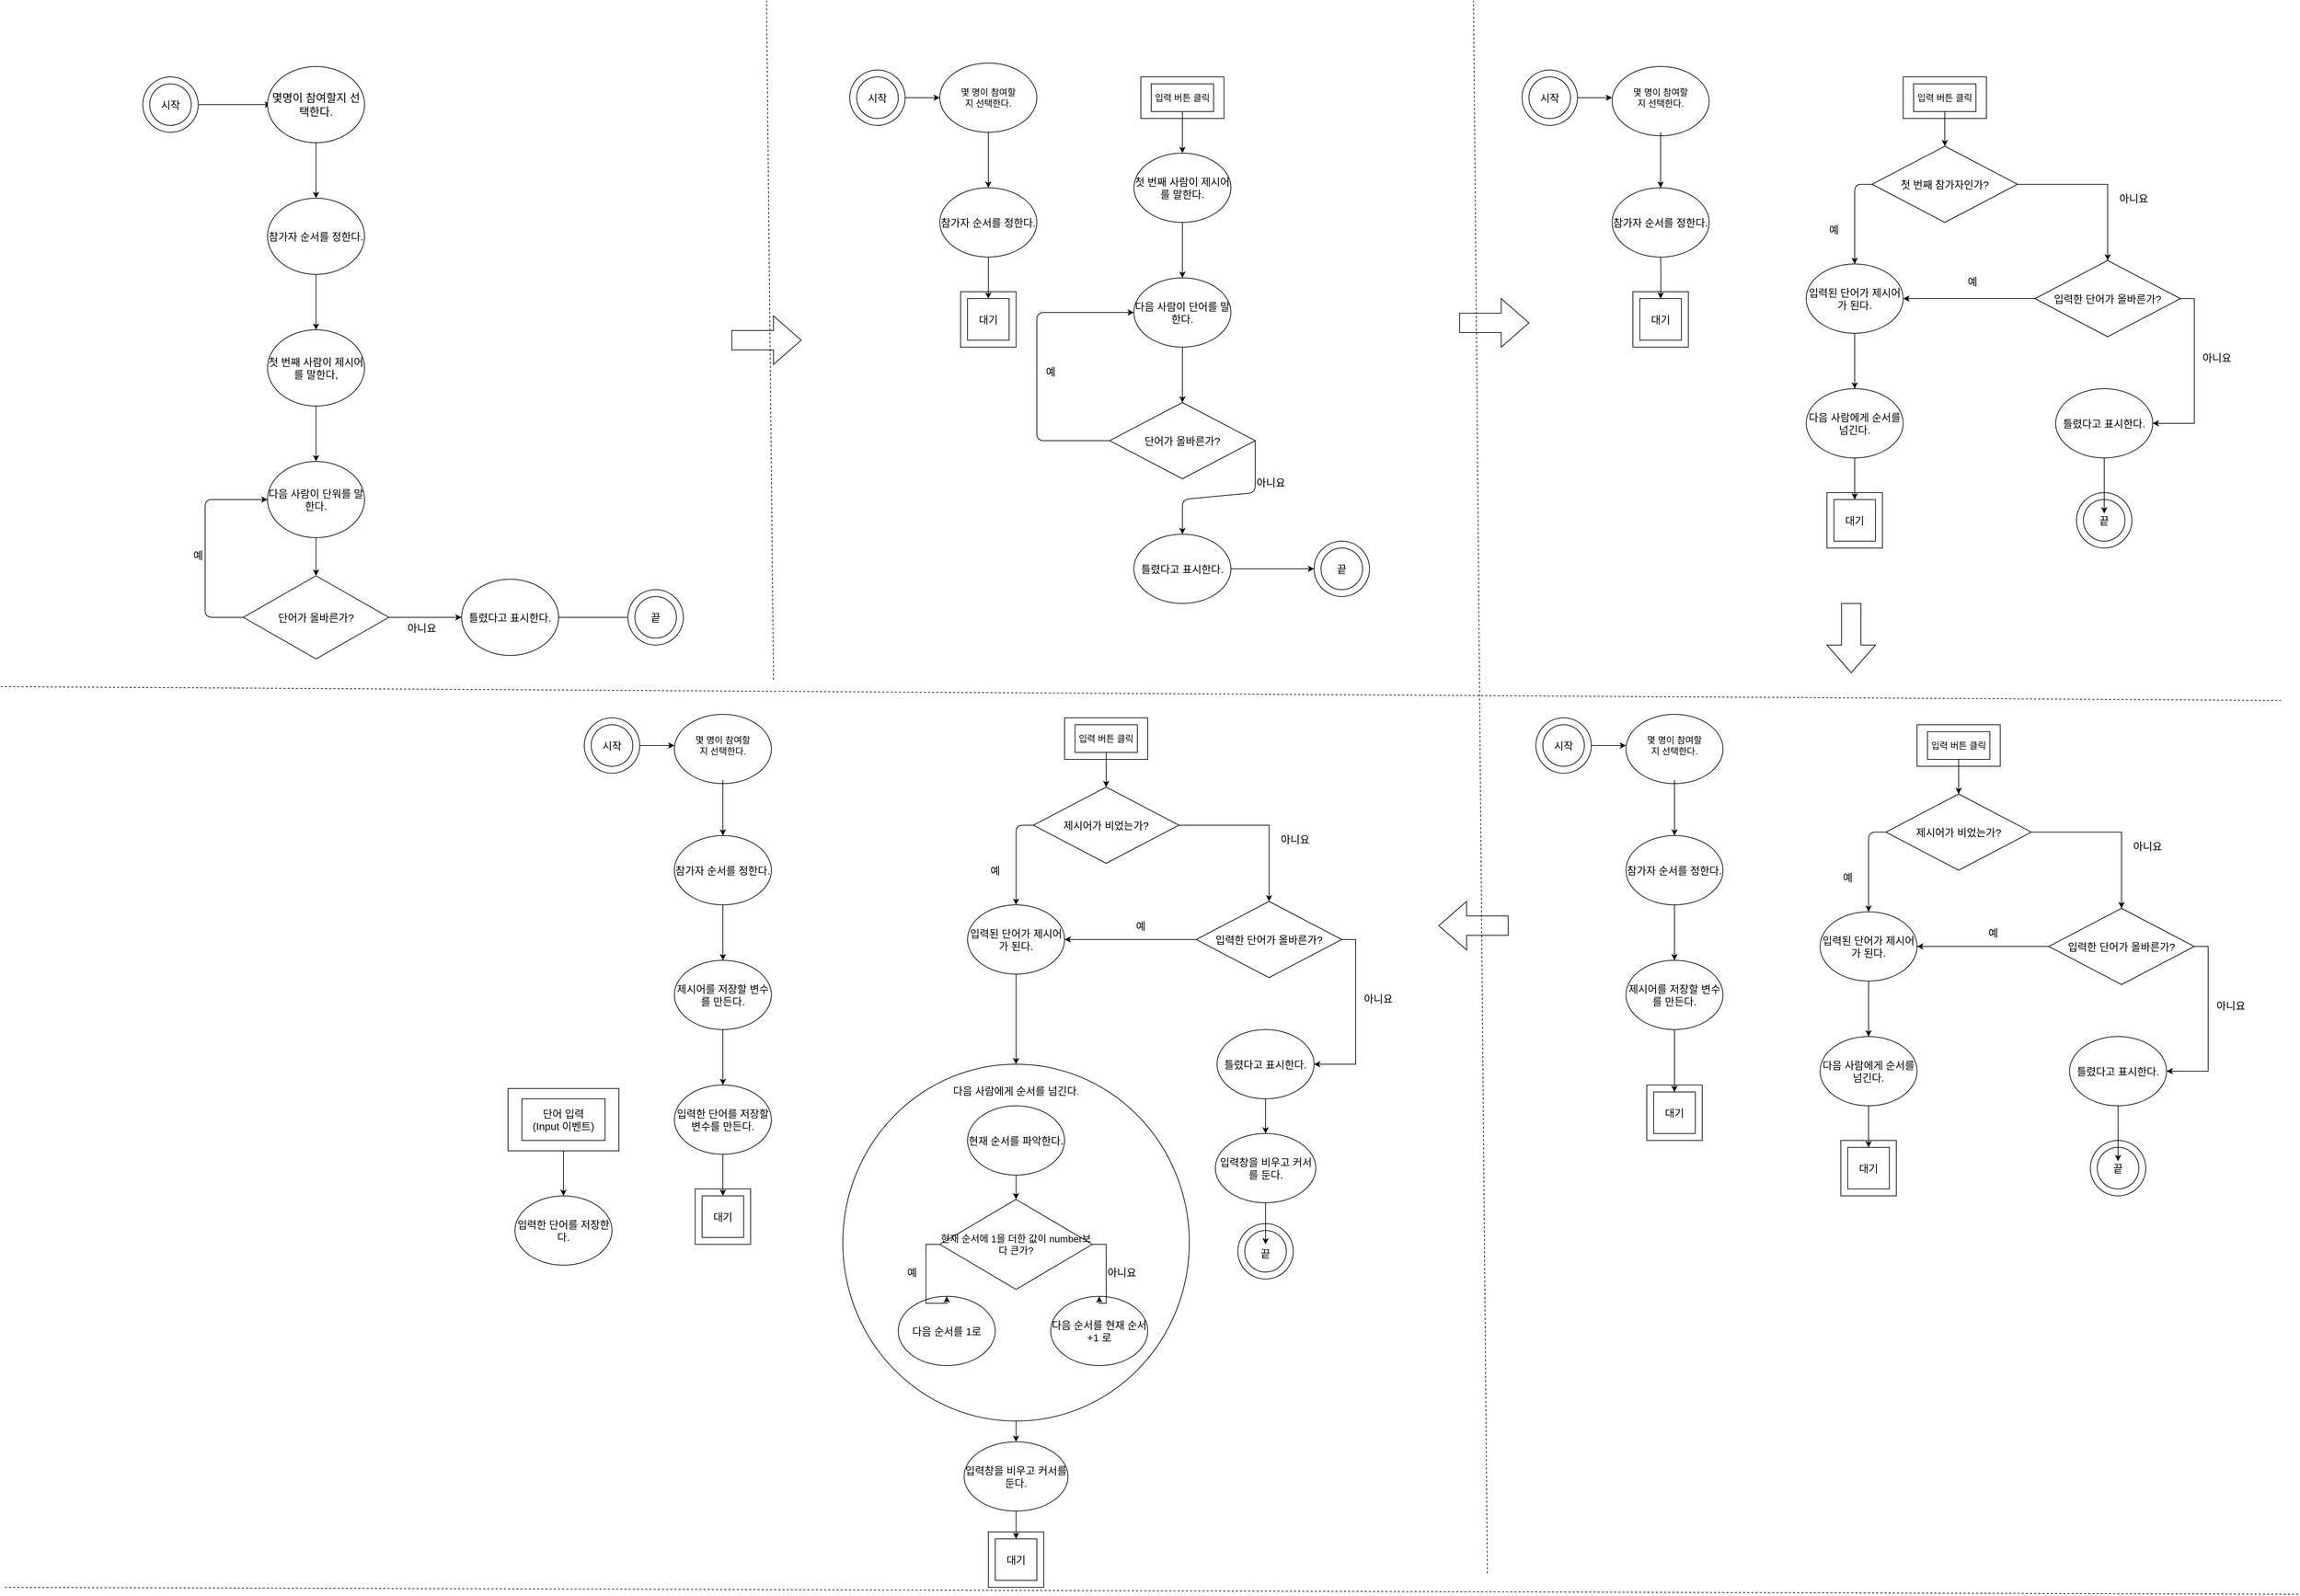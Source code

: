 <mxfile version="14.9.1" type="google"><diagram id="7XEL2wjOHc49yha6jXWB" name="Page-1"><mxGraphModel dx="5331" dy="1134" grid="1" gridSize="10" guides="1" tooltips="1" connect="1" arrows="1" fold="1" page="1" pageScale="1" pageWidth="3300" pageHeight="4681" math="0" shadow="0"><root><mxCell id="0"/><mxCell id="1" parent="0"/><mxCell id="1sD-TwXRfKcnOQK-Qg-A-6" value="" style="edgeStyle=orthogonalEdgeStyle;rounded=0;orthogonalLoop=1;jettySize=auto;html=1;" parent="1" source="1sD-TwXRfKcnOQK-Qg-A-1" target="1sD-TwXRfKcnOQK-Qg-A-5" edge="1"><mxGeometry relative="1" as="geometry"/></mxCell><mxCell id="1sD-TwXRfKcnOQK-Qg-A-1" value="" style="ellipse;whiteSpace=wrap;html=1;aspect=fixed;" parent="1" vertex="1"><mxGeometry x="200" y="110" width="80" height="80" as="geometry"/></mxCell><mxCell id="1sD-TwXRfKcnOQK-Qg-A-2" value="" style="ellipse;whiteSpace=wrap;html=1;aspect=fixed;" parent="1" vertex="1"><mxGeometry x="210" y="120" width="60" height="60" as="geometry"/></mxCell><mxCell id="1sD-TwXRfKcnOQK-Qg-A-3" value="&lt;font style=&quot;font-size: 15px&quot;&gt;시작&lt;/font&gt;" style="text;html=1;strokeColor=none;fillColor=none;align=center;verticalAlign=middle;whiteSpace=wrap;rounded=0;" parent="1" vertex="1"><mxGeometry x="220" y="140" width="40" height="20" as="geometry"/></mxCell><mxCell id="1sD-TwXRfKcnOQK-Qg-A-8" value="" style="edgeStyle=orthogonalEdgeStyle;rounded=0;orthogonalLoop=1;jettySize=auto;html=1;" parent="1" source="1sD-TwXRfKcnOQK-Qg-A-4" target="1sD-TwXRfKcnOQK-Qg-A-7" edge="1"><mxGeometry relative="1" as="geometry"/></mxCell><mxCell id="1sD-TwXRfKcnOQK-Qg-A-4" value="" style="ellipse;whiteSpace=wrap;html=1;" parent="1" vertex="1"><mxGeometry x="380" y="95" width="140" height="110" as="geometry"/></mxCell><mxCell id="1sD-TwXRfKcnOQK-Qg-A-5" value="&lt;font style=&quot;font-size: 16px&quot;&gt;몇명이 참여할지 선택한다.&lt;/font&gt;" style="text;html=1;strokeColor=none;fillColor=none;align=center;verticalAlign=middle;whiteSpace=wrap;rounded=0;" parent="1" vertex="1"><mxGeometry x="385" y="110" width="130" height="80" as="geometry"/></mxCell><mxCell id="1sD-TwXRfKcnOQK-Qg-A-10" value="" style="edgeStyle=orthogonalEdgeStyle;rounded=0;orthogonalLoop=1;jettySize=auto;html=1;" parent="1" source="1sD-TwXRfKcnOQK-Qg-A-7" target="1sD-TwXRfKcnOQK-Qg-A-9" edge="1"><mxGeometry relative="1" as="geometry"/></mxCell><mxCell id="1sD-TwXRfKcnOQK-Qg-A-7" value="&lt;font style=&quot;font-size: 15px&quot;&gt;참가자 순서를 정한다.&lt;/font&gt;" style="ellipse;whiteSpace=wrap;html=1;" parent="1" vertex="1"><mxGeometry x="380" y="285" width="140" height="110" as="geometry"/></mxCell><mxCell id="1sD-TwXRfKcnOQK-Qg-A-12" value="" style="edgeStyle=orthogonalEdgeStyle;rounded=0;orthogonalLoop=1;jettySize=auto;html=1;" parent="1" source="1sD-TwXRfKcnOQK-Qg-A-9" target="1sD-TwXRfKcnOQK-Qg-A-11" edge="1"><mxGeometry relative="1" as="geometry"/></mxCell><mxCell id="1sD-TwXRfKcnOQK-Qg-A-9" value="&lt;font style=&quot;font-size: 15px&quot;&gt;첫 번째 사람이 제시어를 말한다,&lt;/font&gt;" style="ellipse;whiteSpace=wrap;html=1;" parent="1" vertex="1"><mxGeometry x="380" y="475" width="140" height="110" as="geometry"/></mxCell><mxCell id="1sD-TwXRfKcnOQK-Qg-A-14" value="" style="edgeStyle=orthogonalEdgeStyle;rounded=0;orthogonalLoop=1;jettySize=auto;html=1;" parent="1" source="1sD-TwXRfKcnOQK-Qg-A-11" target="1sD-TwXRfKcnOQK-Qg-A-13" edge="1"><mxGeometry relative="1" as="geometry"/></mxCell><mxCell id="1sD-TwXRfKcnOQK-Qg-A-11" value="&lt;font style=&quot;font-size: 15px&quot;&gt;다음 사람이 단워를 말한다.&lt;/font&gt;" style="ellipse;whiteSpace=wrap;html=1;" parent="1" vertex="1"><mxGeometry x="380" y="665" width="140" height="110" as="geometry"/></mxCell><mxCell id="1sD-TwXRfKcnOQK-Qg-A-19" value="" style="edgeStyle=orthogonalEdgeStyle;rounded=0;orthogonalLoop=1;jettySize=auto;html=1;" parent="1" source="1sD-TwXRfKcnOQK-Qg-A-13" target="1sD-TwXRfKcnOQK-Qg-A-17" edge="1"><mxGeometry relative="1" as="geometry"/></mxCell><mxCell id="1sD-TwXRfKcnOQK-Qg-A-13" value="&lt;font style=&quot;font-size: 15px&quot;&gt;단어가 올바른가?&lt;/font&gt;" style="rhombus;whiteSpace=wrap;html=1;" parent="1" vertex="1"><mxGeometry x="345" y="830" width="210" height="120" as="geometry"/></mxCell><mxCell id="1sD-TwXRfKcnOQK-Qg-A-15" value="" style="endArrow=classic;html=1;exitX=0;exitY=0.5;exitDx=0;exitDy=0;entryX=0;entryY=0.5;entryDx=0;entryDy=0;" parent="1" source="1sD-TwXRfKcnOQK-Qg-A-13" target="1sD-TwXRfKcnOQK-Qg-A-11" edge="1"><mxGeometry width="50" height="50" relative="1" as="geometry"><mxPoint x="260" y="880" as="sourcePoint"/><mxPoint x="290" y="720" as="targetPoint"/><Array as="points"><mxPoint x="290" y="890"/><mxPoint x="290" y="720"/></Array></mxGeometry></mxCell><mxCell id="1sD-TwXRfKcnOQK-Qg-A-16" value="&lt;font style=&quot;font-size: 15px&quot;&gt;예&lt;/font&gt;" style="text;html=1;strokeColor=none;fillColor=none;align=center;verticalAlign=middle;whiteSpace=wrap;rounded=0;" parent="1" vertex="1"><mxGeometry x="260" y="790" width="40" height="20" as="geometry"/></mxCell><mxCell id="1sD-TwXRfKcnOQK-Qg-A-24" value="" style="edgeStyle=orthogonalEdgeStyle;rounded=0;orthogonalLoop=1;jettySize=auto;html=1;" parent="1" source="1sD-TwXRfKcnOQK-Qg-A-17" target="1sD-TwXRfKcnOQK-Qg-A-22" edge="1"><mxGeometry relative="1" as="geometry"/></mxCell><mxCell id="1sD-TwXRfKcnOQK-Qg-A-17" value="&lt;font style=&quot;font-size: 15px&quot;&gt;틀렸다고 표시한다.&lt;/font&gt;" style="ellipse;whiteSpace=wrap;html=1;" parent="1" vertex="1"><mxGeometry x="660" y="835" width="140" height="110" as="geometry"/></mxCell><mxCell id="1sD-TwXRfKcnOQK-Qg-A-20" value="&lt;div style=&quot;text-align: center&quot;&gt;&lt;span style=&quot;font-size: 15px&quot;&gt;&lt;font face=&quot;helvetica&quot;&gt;아니요&lt;/font&gt;&lt;/span&gt;&lt;/div&gt;" style="text;whiteSpace=wrap;html=1;" parent="1" vertex="1"><mxGeometry x="580" y="890" width="50" height="30" as="geometry"/></mxCell><mxCell id="1sD-TwXRfKcnOQK-Qg-A-21" value="" style="ellipse;whiteSpace=wrap;html=1;aspect=fixed;" parent="1" vertex="1"><mxGeometry x="900" y="850" width="80" height="80" as="geometry"/></mxCell><mxCell id="1sD-TwXRfKcnOQK-Qg-A-22" value="" style="ellipse;whiteSpace=wrap;html=1;aspect=fixed;" parent="1" vertex="1"><mxGeometry x="910" y="860" width="60" height="60" as="geometry"/></mxCell><mxCell id="1sD-TwXRfKcnOQK-Qg-A-23" value="&lt;font style=&quot;font-size: 15px&quot;&gt;끝&lt;/font&gt;" style="text;html=1;strokeColor=none;fillColor=none;align=center;verticalAlign=middle;whiteSpace=wrap;rounded=0;" parent="1" vertex="1"><mxGeometry x="920" y="880" width="40" height="20" as="geometry"/></mxCell><mxCell id="1sD-TwXRfKcnOQK-Qg-A-35" value="" style="edgeStyle=orthogonalEdgeStyle;rounded=0;orthogonalLoop=1;jettySize=auto;html=1;" parent="1" source="1sD-TwXRfKcnOQK-Qg-A-28" target="1sD-TwXRfKcnOQK-Qg-A-34" edge="1"><mxGeometry relative="1" as="geometry"/></mxCell><mxCell id="1sD-TwXRfKcnOQK-Qg-A-28" value="" style="ellipse;whiteSpace=wrap;html=1;aspect=fixed;rounded=0;shadow=0;glass=0;sketch=0;strokeColor=#000000;fillColor=none;gradientColor=none;" parent="1" vertex="1"><mxGeometry x="1220" y="100" width="80" height="80" as="geometry"/></mxCell><mxCell id="1sD-TwXRfKcnOQK-Qg-A-29" value="" style="ellipse;whiteSpace=wrap;html=1;aspect=fixed;rounded=0;shadow=0;glass=0;sketch=0;strokeColor=#000000;fillColor=none;gradientColor=none;" parent="1" vertex="1"><mxGeometry x="1230" y="110" width="60" height="60" as="geometry"/></mxCell><mxCell id="1sD-TwXRfKcnOQK-Qg-A-32" value="&lt;font style=&quot;font-size: 15px&quot;&gt;시작&lt;/font&gt;" style="text;html=1;strokeColor=none;fillColor=none;align=center;verticalAlign=middle;whiteSpace=wrap;rounded=0;shadow=0;glass=0;sketch=0;" parent="1" vertex="1"><mxGeometry x="1240" y="130" width="40" height="20" as="geometry"/></mxCell><mxCell id="1sD-TwXRfKcnOQK-Qg-A-38" value="" style="edgeStyle=orthogonalEdgeStyle;rounded=0;orthogonalLoop=1;jettySize=auto;html=1;" parent="1" source="1sD-TwXRfKcnOQK-Qg-A-34" target="1sD-TwXRfKcnOQK-Qg-A-37" edge="1"><mxGeometry relative="1" as="geometry"/></mxCell><mxCell id="1sD-TwXRfKcnOQK-Qg-A-34" value="" style="ellipse;whiteSpace=wrap;html=1;rounded=0;shadow=0;glass=0;sketch=0;strokeColor=#000000;fillColor=none;gradientColor=none;" parent="1" vertex="1"><mxGeometry x="1350" y="90" width="140" height="100" as="geometry"/></mxCell><mxCell id="1sD-TwXRfKcnOQK-Qg-A-36" value="&lt;font style=&quot;font-size: 13px&quot;&gt;몇 명이 참여할지 선택한다.&lt;/font&gt;" style="text;html=1;strokeColor=none;fillColor=none;align=center;verticalAlign=middle;whiteSpace=wrap;rounded=0;shadow=0;glass=0;sketch=0;" parent="1" vertex="1"><mxGeometry x="1375" y="115" width="90" height="50" as="geometry"/></mxCell><mxCell id="1sD-TwXRfKcnOQK-Qg-A-41" value="" style="edgeStyle=orthogonalEdgeStyle;rounded=0;orthogonalLoop=1;jettySize=auto;html=1;" parent="1" source="1sD-TwXRfKcnOQK-Qg-A-37" target="1sD-TwXRfKcnOQK-Qg-A-40" edge="1"><mxGeometry relative="1" as="geometry"/></mxCell><mxCell id="1sD-TwXRfKcnOQK-Qg-A-37" value="&lt;font style=&quot;font-size: 15px&quot;&gt;참가자 순서를 정한다.&lt;/font&gt;" style="ellipse;whiteSpace=wrap;html=1;rounded=0;shadow=0;glass=0;sketch=0;strokeColor=#000000;fillColor=none;gradientColor=none;" parent="1" vertex="1"><mxGeometry x="1350" y="270" width="140" height="100" as="geometry"/></mxCell><mxCell id="1sD-TwXRfKcnOQK-Qg-A-39" value="" style="whiteSpace=wrap;html=1;aspect=fixed;rounded=0;shadow=0;glass=0;sketch=0;strokeColor=#000000;fillColor=none;gradientColor=none;" parent="1" vertex="1"><mxGeometry x="1380" y="420" width="80" height="80" as="geometry"/></mxCell><mxCell id="1sD-TwXRfKcnOQK-Qg-A-40" value="&lt;font style=&quot;font-size: 15px&quot;&gt;대기&lt;/font&gt;" style="whiteSpace=wrap;html=1;aspect=fixed;rounded=0;shadow=0;glass=0;sketch=0;strokeColor=#000000;fillColor=none;gradientColor=none;" parent="1" vertex="1"><mxGeometry x="1390" y="430" width="60" height="60" as="geometry"/></mxCell><mxCell id="1sD-TwXRfKcnOQK-Qg-A-42" value="" style="rounded=0;whiteSpace=wrap;html=1;shadow=0;glass=0;sketch=0;strokeColor=#000000;fillColor=none;gradientColor=none;" parent="1" vertex="1"><mxGeometry x="1640" y="110" width="120" height="60" as="geometry"/></mxCell><mxCell id="1sD-TwXRfKcnOQK-Qg-A-46" value="" style="edgeStyle=orthogonalEdgeStyle;rounded=0;orthogonalLoop=1;jettySize=auto;html=1;" parent="1" source="1sD-TwXRfKcnOQK-Qg-A-43" target="1sD-TwXRfKcnOQK-Qg-A-44" edge="1"><mxGeometry relative="1" as="geometry"/></mxCell><mxCell id="1sD-TwXRfKcnOQK-Qg-A-43" value="&lt;span style=&quot;font-size: 13px&quot;&gt;입력 버튼 클릭&lt;/span&gt;" style="rounded=0;whiteSpace=wrap;html=1;shadow=0;glass=0;sketch=0;strokeColor=#000000;fillColor=none;gradientColor=none;" parent="1" vertex="1"><mxGeometry x="1655" y="120" width="90" height="40" as="geometry"/></mxCell><mxCell id="1sD-TwXRfKcnOQK-Qg-A-48" value="" style="edgeStyle=orthogonalEdgeStyle;rounded=0;orthogonalLoop=1;jettySize=auto;html=1;" parent="1" source="1sD-TwXRfKcnOQK-Qg-A-44" target="1sD-TwXRfKcnOQK-Qg-A-47" edge="1"><mxGeometry relative="1" as="geometry"/></mxCell><mxCell id="1sD-TwXRfKcnOQK-Qg-A-44" value="&lt;span style=&quot;font-size: 15px&quot;&gt;첫 번째 사람이 제시어를 말한다.&lt;/span&gt;" style="ellipse;whiteSpace=wrap;html=1;rounded=0;shadow=0;glass=0;sketch=0;strokeColor=#000000;fillColor=none;gradientColor=none;" parent="1" vertex="1"><mxGeometry x="1630" y="220" width="140" height="100" as="geometry"/></mxCell><mxCell id="1sD-TwXRfKcnOQK-Qg-A-50" value="" style="edgeStyle=orthogonalEdgeStyle;rounded=0;orthogonalLoop=1;jettySize=auto;html=1;" parent="1" source="1sD-TwXRfKcnOQK-Qg-A-47" edge="1"><mxGeometry relative="1" as="geometry"><mxPoint x="1700.0" y="580.0" as="targetPoint"/></mxGeometry></mxCell><mxCell id="1sD-TwXRfKcnOQK-Qg-A-47" value="&lt;span style=&quot;font-size: 15px&quot;&gt;다음 사람이 단어를 말한다.&lt;/span&gt;" style="ellipse;whiteSpace=wrap;html=1;rounded=0;shadow=0;glass=0;sketch=0;strokeColor=#000000;fillColor=none;gradientColor=none;" parent="1" vertex="1"><mxGeometry x="1630" y="400" width="140" height="100" as="geometry"/></mxCell><mxCell id="1sD-TwXRfKcnOQK-Qg-A-51" value="&lt;span style=&quot;font-size: 15px&quot;&gt;단어가 올바른가?&lt;/span&gt;" style="rhombus;whiteSpace=wrap;html=1;rounded=0;shadow=0;glass=0;sketch=0;strokeColor=#000000;fillColor=none;gradientColor=none;" parent="1" vertex="1"><mxGeometry x="1595" y="580" width="210" height="110" as="geometry"/></mxCell><mxCell id="1sD-TwXRfKcnOQK-Qg-A-52" value="" style="endArrow=classic;html=1;exitX=0;exitY=0.5;exitDx=0;exitDy=0;entryX=0;entryY=0.5;entryDx=0;entryDy=0;" parent="1" source="1sD-TwXRfKcnOQK-Qg-A-51" target="1sD-TwXRfKcnOQK-Qg-A-47" edge="1"><mxGeometry width="50" height="50" relative="1" as="geometry"><mxPoint x="1640" y="570" as="sourcePoint"/><mxPoint x="1690" y="520" as="targetPoint"/><Array as="points"><mxPoint x="1490" y="635"/><mxPoint x="1490" y="450"/></Array></mxGeometry></mxCell><mxCell id="1sD-TwXRfKcnOQK-Qg-A-53" value="&lt;font style=&quot;font-size: 15px&quot;&gt;예&lt;/font&gt;" style="text;html=1;strokeColor=none;fillColor=none;align=center;verticalAlign=middle;whiteSpace=wrap;rounded=0;shadow=0;glass=0;sketch=0;" parent="1" vertex="1"><mxGeometry x="1490" y="525" width="40" height="20" as="geometry"/></mxCell><mxCell id="1sD-TwXRfKcnOQK-Qg-A-61" value="" style="edgeStyle=orthogonalEdgeStyle;rounded=0;orthogonalLoop=1;jettySize=auto;html=1;" parent="1" source="1sD-TwXRfKcnOQK-Qg-A-54" target="1sD-TwXRfKcnOQK-Qg-A-58" edge="1"><mxGeometry relative="1" as="geometry"/></mxCell><mxCell id="1sD-TwXRfKcnOQK-Qg-A-54" value="&lt;span style=&quot;font-size: 15px&quot;&gt;틀렸다고 표시한다.&lt;/span&gt;" style="ellipse;whiteSpace=wrap;html=1;rounded=0;shadow=0;glass=0;sketch=0;strokeColor=#000000;fillColor=none;gradientColor=none;" parent="1" vertex="1"><mxGeometry x="1630" y="770" width="140" height="100" as="geometry"/></mxCell><mxCell id="1sD-TwXRfKcnOQK-Qg-A-55" value="" style="endArrow=classic;html=1;exitX=1;exitY=0.5;exitDx=0;exitDy=0;entryX=0.5;entryY=0;entryDx=0;entryDy=0;" parent="1" source="1sD-TwXRfKcnOQK-Qg-A-51" target="1sD-TwXRfKcnOQK-Qg-A-54" edge="1"><mxGeometry width="50" height="50" relative="1" as="geometry"><mxPoint x="1570" y="930" as="sourcePoint"/><mxPoint x="1620" y="880" as="targetPoint"/><Array as="points"><mxPoint x="1805" y="710"/><mxPoint x="1700" y="720"/></Array></mxGeometry></mxCell><mxCell id="1sD-TwXRfKcnOQK-Qg-A-57" value="&lt;span style=&quot;color: rgb(0 , 0 , 0) ; font-family: &amp;#34;helvetica&amp;#34; ; font-size: 15px ; font-style: normal ; font-weight: 400 ; letter-spacing: normal ; text-align: center ; text-indent: 0px ; text-transform: none ; word-spacing: 0px ; background-color: rgb(248 , 249 , 250) ; display: inline ; float: none&quot;&gt;아니요&lt;/span&gt;" style="text;whiteSpace=wrap;html=1;" parent="1" vertex="1"><mxGeometry x="1805" y="680" width="50" height="30" as="geometry"/></mxCell><mxCell id="1sD-TwXRfKcnOQK-Qg-A-58" value="" style="ellipse;whiteSpace=wrap;html=1;aspect=fixed;rounded=0;shadow=0;glass=0;sketch=0;strokeColor=#000000;fillColor=none;gradientColor=none;" parent="1" vertex="1"><mxGeometry x="1890" y="780" width="80" height="80" as="geometry"/></mxCell><mxCell id="1sD-TwXRfKcnOQK-Qg-A-59" value="" style="ellipse;whiteSpace=wrap;html=1;aspect=fixed;rounded=0;shadow=0;glass=0;sketch=0;strokeColor=#000000;fillColor=none;gradientColor=none;" parent="1" vertex="1"><mxGeometry x="1900" y="790" width="60" height="60" as="geometry"/></mxCell><mxCell id="1sD-TwXRfKcnOQK-Qg-A-60" value="&lt;font style=&quot;font-size: 15px&quot;&gt;끝&lt;/font&gt;" style="text;html=1;strokeColor=none;fillColor=none;align=center;verticalAlign=middle;whiteSpace=wrap;rounded=0;shadow=0;glass=0;sketch=0;" parent="1" vertex="1"><mxGeometry x="1910" y="810" width="40" height="20" as="geometry"/></mxCell><mxCell id="1sD-TwXRfKcnOQK-Qg-A-62" value="" style="html=1;shadow=0;dashed=0;align=center;verticalAlign=middle;shape=mxgraph.arrows2.arrow;dy=0.6;dx=40;notch=0;rounded=0;glass=0;sketch=0;strokeColor=#000000;fillColor=none;gradientColor=none;" parent="1" vertex="1"><mxGeometry x="1050" y="455" width="100" height="70" as="geometry"/></mxCell><mxCell id="1sD-TwXRfKcnOQK-Qg-A-63" value="" style="html=1;shadow=0;dashed=0;align=center;verticalAlign=middle;shape=mxgraph.arrows2.arrow;dy=0.6;dx=40;notch=0;rounded=0;glass=0;sketch=0;strokeColor=#000000;fillColor=none;gradientColor=none;" parent="1" vertex="1"><mxGeometry x="2100" y="430" width="100" height="70" as="geometry"/></mxCell><mxCell id="1sD-TwXRfKcnOQK-Qg-A-64" value="" style="edgeStyle=orthogonalEdgeStyle;rounded=0;orthogonalLoop=1;jettySize=auto;html=1;" parent="1" source="1sD-TwXRfKcnOQK-Qg-A-65" edge="1"><mxGeometry relative="1" as="geometry"><mxPoint x="2320.0" y="140" as="targetPoint"/></mxGeometry></mxCell><mxCell id="1sD-TwXRfKcnOQK-Qg-A-65" value="" style="ellipse;whiteSpace=wrap;html=1;aspect=fixed;rounded=0;shadow=0;glass=0;sketch=0;strokeColor=#000000;fillColor=none;gradientColor=none;" parent="1" vertex="1"><mxGeometry x="2190" y="100" width="80" height="80" as="geometry"/></mxCell><mxCell id="1sD-TwXRfKcnOQK-Qg-A-66" value="" style="ellipse;whiteSpace=wrap;html=1;aspect=fixed;rounded=0;shadow=0;glass=0;sketch=0;strokeColor=#000000;fillColor=none;gradientColor=none;" parent="1" vertex="1"><mxGeometry x="2200" y="110" width="60" height="60" as="geometry"/></mxCell><mxCell id="1sD-TwXRfKcnOQK-Qg-A-67" value="&lt;font style=&quot;font-size: 15px&quot;&gt;시작&lt;/font&gt;" style="text;html=1;strokeColor=none;fillColor=none;align=center;verticalAlign=middle;whiteSpace=wrap;rounded=0;shadow=0;glass=0;sketch=0;" parent="1" vertex="1"><mxGeometry x="2210" y="130" width="40" height="20" as="geometry"/></mxCell><mxCell id="1sD-TwXRfKcnOQK-Qg-A-68" value="" style="edgeStyle=orthogonalEdgeStyle;rounded=0;orthogonalLoop=1;jettySize=auto;html=1;" parent="1" edge="1"><mxGeometry relative="1" as="geometry"><mxPoint x="2390.0" y="190" as="sourcePoint"/><mxPoint x="2390.0" y="270.0" as="targetPoint"/></mxGeometry></mxCell><mxCell id="1sD-TwXRfKcnOQK-Qg-A-69" value="&lt;font style=&quot;font-size: 13px&quot;&gt;몇 명이 참여할지 선택한다.&lt;/font&gt;" style="text;html=1;strokeColor=none;fillColor=none;align=center;verticalAlign=middle;whiteSpace=wrap;rounded=0;shadow=0;glass=0;sketch=0;" parent="1" vertex="1"><mxGeometry x="2345" y="115" width="90" height="50" as="geometry"/></mxCell><mxCell id="1sD-TwXRfKcnOQK-Qg-A-70" value="" style="edgeStyle=orthogonalEdgeStyle;rounded=0;orthogonalLoop=1;jettySize=auto;html=1;" parent="1" target="1sD-TwXRfKcnOQK-Qg-A-72" edge="1"><mxGeometry relative="1" as="geometry"><mxPoint x="2390.0" y="370.0" as="sourcePoint"/></mxGeometry></mxCell><mxCell id="1sD-TwXRfKcnOQK-Qg-A-71" value="" style="whiteSpace=wrap;html=1;aspect=fixed;rounded=0;shadow=0;glass=0;sketch=0;strokeColor=#000000;fillColor=none;gradientColor=none;" parent="1" vertex="1"><mxGeometry x="2350" y="420" width="80" height="80" as="geometry"/></mxCell><mxCell id="1sD-TwXRfKcnOQK-Qg-A-72" value="&lt;font style=&quot;font-size: 15px&quot;&gt;대기&lt;/font&gt;" style="whiteSpace=wrap;html=1;aspect=fixed;rounded=0;shadow=0;glass=0;sketch=0;strokeColor=#000000;fillColor=none;gradientColor=none;" parent="1" vertex="1"><mxGeometry x="2360" y="430" width="60" height="60" as="geometry"/></mxCell><mxCell id="1sD-TwXRfKcnOQK-Qg-A-73" value="" style="rounded=0;whiteSpace=wrap;html=1;shadow=0;glass=0;sketch=0;strokeColor=#000000;fillColor=none;gradientColor=none;" parent="1" vertex="1"><mxGeometry x="2740" y="110" width="120" height="60" as="geometry"/></mxCell><mxCell id="1sD-TwXRfKcnOQK-Qg-A-82" value="" style="edgeStyle=orthogonalEdgeStyle;rounded=0;orthogonalLoop=1;jettySize=auto;html=1;" parent="1" source="1sD-TwXRfKcnOQK-Qg-A-74" target="1sD-TwXRfKcnOQK-Qg-A-81" edge="1"><mxGeometry relative="1" as="geometry"/></mxCell><mxCell id="1sD-TwXRfKcnOQK-Qg-A-74" value="&lt;span style=&quot;font-size: 13px&quot;&gt;입력 버튼 클릭&lt;/span&gt;" style="rounded=0;whiteSpace=wrap;html=1;shadow=0;glass=0;sketch=0;strokeColor=#000000;fillColor=none;gradientColor=none;" parent="1" vertex="1"><mxGeometry x="2755" y="120" width="90" height="40" as="geometry"/></mxCell><mxCell id="1sD-TwXRfKcnOQK-Qg-A-75" value="" style="ellipse;whiteSpace=wrap;html=1;rounded=0;shadow=0;glass=0;sketch=0;strokeColor=#000000;fillColor=none;gradientColor=none;" parent="1" vertex="1"><mxGeometry x="2320" y="95" width="140" height="100" as="geometry"/></mxCell><mxCell id="1sD-TwXRfKcnOQK-Qg-A-76" value="&lt;span style=&quot;font-size: 15px&quot;&gt;참가자 순서를 정한다.&lt;/span&gt;" style="ellipse;whiteSpace=wrap;html=1;rounded=0;shadow=0;glass=0;sketch=0;strokeColor=#000000;fillColor=none;gradientColor=none;" parent="1" vertex="1"><mxGeometry x="2320" y="270" width="140" height="100" as="geometry"/></mxCell><mxCell id="1sD-TwXRfKcnOQK-Qg-A-91" value="" style="edgeStyle=orthogonalEdgeStyle;rounded=0;orthogonalLoop=1;jettySize=auto;html=1;" parent="1" source="1sD-TwXRfKcnOQK-Qg-A-81" target="1sD-TwXRfKcnOQK-Qg-A-90" edge="1"><mxGeometry relative="1" as="geometry"/></mxCell><mxCell id="1sD-TwXRfKcnOQK-Qg-A-81" value="&lt;span style=&quot;font-size: 15px&quot;&gt;첫 번째 참가자인가?&lt;/span&gt;" style="rhombus;whiteSpace=wrap;html=1;rounded=0;shadow=0;glass=0;sketch=0;strokeColor=#000000;fillColor=none;gradientColor=none;" parent="1" vertex="1"><mxGeometry x="2695" y="210" width="210" height="110" as="geometry"/></mxCell><mxCell id="1sD-TwXRfKcnOQK-Qg-A-97" value="" style="edgeStyle=orthogonalEdgeStyle;rounded=0;orthogonalLoop=1;jettySize=auto;html=1;" parent="1" source="1sD-TwXRfKcnOQK-Qg-A-85" target="1sD-TwXRfKcnOQK-Qg-A-96" edge="1"><mxGeometry relative="1" as="geometry"/></mxCell><mxCell id="1sD-TwXRfKcnOQK-Qg-A-85" value="&lt;span style=&quot;font-size: 15px&quot;&gt;입력된 단어가 제시어가 된다.&lt;/span&gt;" style="ellipse;whiteSpace=wrap;html=1;rounded=0;shadow=0;glass=0;sketch=0;strokeColor=#000000;fillColor=none;gradientColor=none;" parent="1" vertex="1"><mxGeometry x="2600" y="380" width="140" height="100" as="geometry"/></mxCell><mxCell id="1sD-TwXRfKcnOQK-Qg-A-86" value="" style="endArrow=classic;html=1;exitX=0;exitY=0.5;exitDx=0;exitDy=0;entryX=0.5;entryY=0;entryDx=0;entryDy=0;" parent="1" source="1sD-TwXRfKcnOQK-Qg-A-81" target="1sD-TwXRfKcnOQK-Qg-A-85" edge="1"><mxGeometry width="50" height="50" relative="1" as="geometry"><mxPoint x="2370" y="490" as="sourcePoint"/><mxPoint x="2420" y="440" as="targetPoint"/><Array as="points"><mxPoint x="2670" y="265"/></Array></mxGeometry></mxCell><mxCell id="1sD-TwXRfKcnOQK-Qg-A-88" value="&lt;font style=&quot;font-size: 15px&quot;&gt;예&lt;/font&gt;" style="text;html=1;strokeColor=none;fillColor=none;align=center;verticalAlign=middle;whiteSpace=wrap;rounded=0;shadow=0;glass=0;sketch=0;" parent="1" vertex="1"><mxGeometry x="2620" y="320" width="40" height="20" as="geometry"/></mxCell><mxCell id="1sD-TwXRfKcnOQK-Qg-A-103" style="edgeStyle=orthogonalEdgeStyle;rounded=0;orthogonalLoop=1;jettySize=auto;html=1;exitX=1;exitY=0.5;exitDx=0;exitDy=0;entryX=1;entryY=0.5;entryDx=0;entryDy=0;" parent="1" source="1sD-TwXRfKcnOQK-Qg-A-90" target="1sD-TwXRfKcnOQK-Qg-A-101" edge="1"><mxGeometry relative="1" as="geometry"/></mxCell><mxCell id="1sD-TwXRfKcnOQK-Qg-A-90" value="&lt;span style=&quot;font-size: 15px&quot;&gt;입력한 단어가 올바른가?&lt;/span&gt;" style="rhombus;whiteSpace=wrap;html=1;rounded=0;shadow=0;glass=0;sketch=0;strokeColor=#000000;fillColor=none;gradientColor=none;" parent="1" vertex="1"><mxGeometry x="2930" y="375" width="210" height="110" as="geometry"/></mxCell><mxCell id="1sD-TwXRfKcnOQK-Qg-A-94" value="" style="endArrow=classic;html=1;exitX=0;exitY=0.5;exitDx=0;exitDy=0;entryX=1;entryY=0.5;entryDx=0;entryDy=0;" parent="1" source="1sD-TwXRfKcnOQK-Qg-A-90" target="1sD-TwXRfKcnOQK-Qg-A-85" edge="1"><mxGeometry width="50" height="50" relative="1" as="geometry"><mxPoint x="2730" y="490" as="sourcePoint"/><mxPoint x="2780" y="440" as="targetPoint"/></mxGeometry></mxCell><mxCell id="1sD-TwXRfKcnOQK-Qg-A-95" value="&lt;span style=&quot;color: rgb(0 , 0 , 0) ; font-family: &amp;#34;helvetica&amp;#34; ; font-size: 15px ; font-style: normal ; font-weight: 400 ; letter-spacing: normal ; text-align: center ; text-indent: 0px ; text-transform: none ; word-spacing: 0px ; background-color: rgb(248 , 249 , 250) ; display: inline ; float: none&quot;&gt;아니요&lt;/span&gt;" style="text;whiteSpace=wrap;html=1;" parent="1" vertex="1"><mxGeometry x="3050" y="270" width="50" height="30" as="geometry"/></mxCell><mxCell id="1sD-TwXRfKcnOQK-Qg-A-100" value="" style="edgeStyle=orthogonalEdgeStyle;rounded=0;orthogonalLoop=1;jettySize=auto;html=1;" parent="1" source="1sD-TwXRfKcnOQK-Qg-A-96" target="1sD-TwXRfKcnOQK-Qg-A-99" edge="1"><mxGeometry relative="1" as="geometry"/></mxCell><mxCell id="1sD-TwXRfKcnOQK-Qg-A-96" value="&lt;span style=&quot;font-size: 15px&quot;&gt;다음 사람에게 순서를 넘긴다.&lt;/span&gt;" style="ellipse;whiteSpace=wrap;html=1;rounded=0;shadow=0;glass=0;sketch=0;strokeColor=#000000;fillColor=none;gradientColor=none;" parent="1" vertex="1"><mxGeometry x="2600" y="560" width="140" height="100" as="geometry"/></mxCell><mxCell id="1sD-TwXRfKcnOQK-Qg-A-98" value="" style="whiteSpace=wrap;html=1;aspect=fixed;rounded=0;shadow=0;glass=0;sketch=0;strokeColor=#000000;fillColor=none;gradientColor=none;" parent="1" vertex="1"><mxGeometry x="2630" y="710" width="80" height="80" as="geometry"/></mxCell><mxCell id="1sD-TwXRfKcnOQK-Qg-A-99" value="&lt;font style=&quot;font-size: 15px&quot;&gt;대기&lt;/font&gt;" style="whiteSpace=wrap;html=1;aspect=fixed;rounded=0;shadow=0;glass=0;sketch=0;strokeColor=#000000;fillColor=none;gradientColor=none;" parent="1" vertex="1"><mxGeometry x="2640" y="720" width="60" height="60" as="geometry"/></mxCell><mxCell id="1sD-TwXRfKcnOQK-Qg-A-110" value="" style="edgeStyle=orthogonalEdgeStyle;rounded=0;orthogonalLoop=1;jettySize=auto;html=1;" parent="1" source="1sD-TwXRfKcnOQK-Qg-A-101" target="1sD-TwXRfKcnOQK-Qg-A-109" edge="1"><mxGeometry relative="1" as="geometry"/></mxCell><mxCell id="1sD-TwXRfKcnOQK-Qg-A-101" value="&lt;span style=&quot;font-size: 15px&quot;&gt;틀렸다고 표시한다.&lt;/span&gt;" style="ellipse;whiteSpace=wrap;html=1;rounded=0;shadow=0;glass=0;sketch=0;strokeColor=#000000;fillColor=none;gradientColor=none;" parent="1" vertex="1"><mxGeometry x="2960" y="560" width="140" height="100" as="geometry"/></mxCell><mxCell id="1sD-TwXRfKcnOQK-Qg-A-104" value="&lt;span style=&quot;color: rgb(0 , 0 , 0) ; font-family: &amp;#34;helvetica&amp;#34; ; font-size: 15px ; font-style: normal ; font-weight: 400 ; letter-spacing: normal ; text-align: center ; text-indent: 0px ; text-transform: none ; word-spacing: 0px ; background-color: rgb(248 , 249 , 250) ; display: inline ; float: none&quot;&gt;아니요&lt;/span&gt;" style="text;whiteSpace=wrap;html=1;" parent="1" vertex="1"><mxGeometry x="3170" y="500" width="50" height="30" as="geometry"/></mxCell><mxCell id="1sD-TwXRfKcnOQK-Qg-A-107" value="" style="ellipse;whiteSpace=wrap;html=1;aspect=fixed;rounded=0;shadow=0;glass=0;sketch=0;strokeColor=#000000;fillColor=none;gradientColor=none;" parent="1" vertex="1"><mxGeometry x="2990" y="710" width="80" height="80" as="geometry"/></mxCell><mxCell id="1sD-TwXRfKcnOQK-Qg-A-108" value="" style="ellipse;whiteSpace=wrap;html=1;aspect=fixed;rounded=0;shadow=0;glass=0;sketch=0;strokeColor=#000000;fillColor=none;gradientColor=none;" parent="1" vertex="1"><mxGeometry x="3000" y="720" width="60" height="60" as="geometry"/></mxCell><mxCell id="1sD-TwXRfKcnOQK-Qg-A-109" value="&lt;font style=&quot;font-size: 15px&quot;&gt;끝&lt;/font&gt;" style="text;html=1;strokeColor=none;fillColor=none;align=center;verticalAlign=middle;whiteSpace=wrap;rounded=0;shadow=0;glass=0;sketch=0;" parent="1" vertex="1"><mxGeometry x="3010" y="740" width="40" height="20" as="geometry"/></mxCell><mxCell id="1sD-TwXRfKcnOQK-Qg-A-111" value="" style="edgeStyle=orthogonalEdgeStyle;rounded=0;orthogonalLoop=1;jettySize=auto;html=1;" parent="1" source="1sD-TwXRfKcnOQK-Qg-A-112" edge="1"><mxGeometry relative="1" as="geometry"><mxPoint x="2340" y="1075" as="targetPoint"/></mxGeometry></mxCell><mxCell id="1sD-TwXRfKcnOQK-Qg-A-112" value="" style="ellipse;whiteSpace=wrap;html=1;aspect=fixed;rounded=0;shadow=0;glass=0;sketch=0;strokeColor=#000000;fillColor=none;gradientColor=none;" parent="1" vertex="1"><mxGeometry x="2210" y="1035" width="80" height="80" as="geometry"/></mxCell><mxCell id="1sD-TwXRfKcnOQK-Qg-A-113" value="" style="ellipse;whiteSpace=wrap;html=1;aspect=fixed;rounded=0;shadow=0;glass=0;sketch=0;strokeColor=#000000;fillColor=none;gradientColor=none;" parent="1" vertex="1"><mxGeometry x="2220" y="1045" width="60" height="60" as="geometry"/></mxCell><mxCell id="1sD-TwXRfKcnOQK-Qg-A-114" value="&lt;font style=&quot;font-size: 15px&quot;&gt;시작&lt;/font&gt;" style="text;html=1;strokeColor=none;fillColor=none;align=center;verticalAlign=middle;whiteSpace=wrap;rounded=0;shadow=0;glass=0;sketch=0;" parent="1" vertex="1"><mxGeometry x="2230" y="1065" width="40" height="20" as="geometry"/></mxCell><mxCell id="1sD-TwXRfKcnOQK-Qg-A-115" value="" style="edgeStyle=orthogonalEdgeStyle;rounded=0;orthogonalLoop=1;jettySize=auto;html=1;" parent="1" edge="1"><mxGeometry relative="1" as="geometry"><mxPoint x="2410" y="1125" as="sourcePoint"/><mxPoint x="2410" y="1205.0" as="targetPoint"/></mxGeometry></mxCell><mxCell id="1sD-TwXRfKcnOQK-Qg-A-116" value="&lt;font style=&quot;font-size: 13px&quot;&gt;몇 명이 참여할지 선택한다.&lt;/font&gt;" style="text;html=1;strokeColor=none;fillColor=none;align=center;verticalAlign=middle;whiteSpace=wrap;rounded=0;shadow=0;glass=0;sketch=0;" parent="1" vertex="1"><mxGeometry x="2365" y="1050" width="90" height="50" as="geometry"/></mxCell><mxCell id="1sD-TwXRfKcnOQK-Qg-A-118" value="" style="whiteSpace=wrap;html=1;aspect=fixed;rounded=0;shadow=0;glass=0;sketch=0;strokeColor=#000000;fillColor=none;gradientColor=none;" parent="1" vertex="1"><mxGeometry x="2370" y="1565" width="80" height="80" as="geometry"/></mxCell><mxCell id="1sD-TwXRfKcnOQK-Qg-A-119" value="&lt;font style=&quot;font-size: 15px&quot;&gt;대기&lt;/font&gt;" style="whiteSpace=wrap;html=1;aspect=fixed;rounded=0;shadow=0;glass=0;sketch=0;strokeColor=#000000;fillColor=none;gradientColor=none;" parent="1" vertex="1"><mxGeometry x="2380" y="1575" width="60" height="60" as="geometry"/></mxCell><mxCell id="1sD-TwXRfKcnOQK-Qg-A-120" value="" style="rounded=0;whiteSpace=wrap;html=1;shadow=0;glass=0;sketch=0;strokeColor=#000000;fillColor=none;gradientColor=none;" parent="1" vertex="1"><mxGeometry x="2760" y="1045" width="120" height="60" as="geometry"/></mxCell><mxCell id="1sD-TwXRfKcnOQK-Qg-A-121" value="" style="edgeStyle=orthogonalEdgeStyle;rounded=0;orthogonalLoop=1;jettySize=auto;html=1;" parent="1" source="1sD-TwXRfKcnOQK-Qg-A-122" target="1sD-TwXRfKcnOQK-Qg-A-126" edge="1"><mxGeometry relative="1" as="geometry"/></mxCell><mxCell id="1sD-TwXRfKcnOQK-Qg-A-122" value="&lt;span style=&quot;font-size: 13px&quot;&gt;입력 버튼 클릭&lt;/span&gt;" style="rounded=0;whiteSpace=wrap;html=1;shadow=0;glass=0;sketch=0;strokeColor=#000000;fillColor=none;gradientColor=none;" parent="1" vertex="1"><mxGeometry x="2775" y="1055" width="90" height="40" as="geometry"/></mxCell><mxCell id="1sD-TwXRfKcnOQK-Qg-A-123" value="" style="ellipse;whiteSpace=wrap;html=1;rounded=0;shadow=0;glass=0;sketch=0;strokeColor=#000000;fillColor=none;gradientColor=none;" parent="1" vertex="1"><mxGeometry x="2340" y="1030" width="140" height="100" as="geometry"/></mxCell><mxCell id="1sD-TwXRfKcnOQK-Qg-A-149" value="" style="edgeStyle=orthogonalEdgeStyle;rounded=0;orthogonalLoop=1;jettySize=auto;html=1;" parent="1" source="1sD-TwXRfKcnOQK-Qg-A-124" target="1sD-TwXRfKcnOQK-Qg-A-148" edge="1"><mxGeometry relative="1" as="geometry"/></mxCell><mxCell id="1sD-TwXRfKcnOQK-Qg-A-124" value="&lt;span style=&quot;font-size: 15px&quot;&gt;참가자 순서를 정한다.&lt;/span&gt;" style="ellipse;whiteSpace=wrap;html=1;rounded=0;shadow=0;glass=0;sketch=0;strokeColor=#000000;fillColor=none;gradientColor=none;" parent="1" vertex="1"><mxGeometry x="2340" y="1205" width="140" height="100" as="geometry"/></mxCell><mxCell id="1sD-TwXRfKcnOQK-Qg-A-125" value="" style="edgeStyle=orthogonalEdgeStyle;rounded=0;orthogonalLoop=1;jettySize=auto;html=1;" parent="1" source="1sD-TwXRfKcnOQK-Qg-A-126" target="1sD-TwXRfKcnOQK-Qg-A-132" edge="1"><mxGeometry relative="1" as="geometry"/></mxCell><mxCell id="1sD-TwXRfKcnOQK-Qg-A-126" value="&lt;span style=&quot;font-size: 15px&quot;&gt;제시어가 비었는가?&lt;/span&gt;" style="rhombus;whiteSpace=wrap;html=1;rounded=0;shadow=0;glass=0;sketch=0;strokeColor=#000000;fillColor=none;gradientColor=none;" parent="1" vertex="1"><mxGeometry x="2715" y="1145" width="210" height="110" as="geometry"/></mxCell><mxCell id="1sD-TwXRfKcnOQK-Qg-A-127" value="" style="edgeStyle=orthogonalEdgeStyle;rounded=0;orthogonalLoop=1;jettySize=auto;html=1;" parent="1" source="1sD-TwXRfKcnOQK-Qg-A-128" target="1sD-TwXRfKcnOQK-Qg-A-136" edge="1"><mxGeometry relative="1" as="geometry"/></mxCell><mxCell id="1sD-TwXRfKcnOQK-Qg-A-128" value="&lt;span style=&quot;font-size: 15px&quot;&gt;입력된 단어가 제시어가 된다.&lt;/span&gt;" style="ellipse;whiteSpace=wrap;html=1;rounded=0;shadow=0;glass=0;sketch=0;strokeColor=#000000;fillColor=none;gradientColor=none;" parent="1" vertex="1"><mxGeometry x="2620" y="1315" width="140" height="100" as="geometry"/></mxCell><mxCell id="1sD-TwXRfKcnOQK-Qg-A-129" value="" style="endArrow=classic;html=1;exitX=0;exitY=0.5;exitDx=0;exitDy=0;entryX=0.5;entryY=0;entryDx=0;entryDy=0;" parent="1" source="1sD-TwXRfKcnOQK-Qg-A-126" target="1sD-TwXRfKcnOQK-Qg-A-128" edge="1"><mxGeometry width="50" height="50" relative="1" as="geometry"><mxPoint x="2390" y="1425" as="sourcePoint"/><mxPoint x="2440" y="1375" as="targetPoint"/><Array as="points"><mxPoint x="2690" y="1200"/></Array></mxGeometry></mxCell><mxCell id="1sD-TwXRfKcnOQK-Qg-A-130" value="&lt;font style=&quot;font-size: 15px&quot;&gt;예&lt;/font&gt;" style="text;html=1;strokeColor=none;fillColor=none;align=center;verticalAlign=middle;whiteSpace=wrap;rounded=0;shadow=0;glass=0;sketch=0;" parent="1" vertex="1"><mxGeometry x="2640" y="1255" width="40" height="20" as="geometry"/></mxCell><mxCell id="1sD-TwXRfKcnOQK-Qg-A-131" style="edgeStyle=orthogonalEdgeStyle;rounded=0;orthogonalLoop=1;jettySize=auto;html=1;exitX=1;exitY=0.5;exitDx=0;exitDy=0;entryX=1;entryY=0.5;entryDx=0;entryDy=0;" parent="1" source="1sD-TwXRfKcnOQK-Qg-A-132" target="1sD-TwXRfKcnOQK-Qg-A-140" edge="1"><mxGeometry relative="1" as="geometry"/></mxCell><mxCell id="1sD-TwXRfKcnOQK-Qg-A-132" value="&lt;span style=&quot;font-size: 15px&quot;&gt;입력한 단어가 올바른가?&lt;/span&gt;" style="rhombus;whiteSpace=wrap;html=1;rounded=0;shadow=0;glass=0;sketch=0;strokeColor=#000000;fillColor=none;gradientColor=none;" parent="1" vertex="1"><mxGeometry x="2950" y="1310" width="210" height="110" as="geometry"/></mxCell><mxCell id="1sD-TwXRfKcnOQK-Qg-A-133" value="" style="endArrow=classic;html=1;exitX=0;exitY=0.5;exitDx=0;exitDy=0;entryX=1;entryY=0.5;entryDx=0;entryDy=0;" parent="1" source="1sD-TwXRfKcnOQK-Qg-A-132" target="1sD-TwXRfKcnOQK-Qg-A-128" edge="1"><mxGeometry width="50" height="50" relative="1" as="geometry"><mxPoint x="2750" y="1425" as="sourcePoint"/><mxPoint x="2800" y="1375" as="targetPoint"/></mxGeometry></mxCell><mxCell id="1sD-TwXRfKcnOQK-Qg-A-134" value="&lt;span style=&quot;color: rgb(0 , 0 , 0) ; font-family: &amp;#34;helvetica&amp;#34; ; font-size: 15px ; font-style: normal ; font-weight: 400 ; letter-spacing: normal ; text-align: center ; text-indent: 0px ; text-transform: none ; word-spacing: 0px ; background-color: rgb(248 , 249 , 250) ; display: inline ; float: none&quot;&gt;아니요&lt;/span&gt;" style="text;whiteSpace=wrap;html=1;" parent="1" vertex="1"><mxGeometry x="3070" y="1205" width="50" height="30" as="geometry"/></mxCell><mxCell id="1sD-TwXRfKcnOQK-Qg-A-135" value="" style="edgeStyle=orthogonalEdgeStyle;rounded=0;orthogonalLoop=1;jettySize=auto;html=1;" parent="1" source="1sD-TwXRfKcnOQK-Qg-A-136" target="1sD-TwXRfKcnOQK-Qg-A-138" edge="1"><mxGeometry relative="1" as="geometry"/></mxCell><mxCell id="1sD-TwXRfKcnOQK-Qg-A-136" value="&lt;span style=&quot;font-size: 15px&quot;&gt;다음 사람에게 순서를 넘긴다.&lt;/span&gt;" style="ellipse;whiteSpace=wrap;html=1;rounded=0;shadow=0;glass=0;sketch=0;strokeColor=#000000;fillColor=none;gradientColor=none;" parent="1" vertex="1"><mxGeometry x="2620" y="1495" width="140" height="100" as="geometry"/></mxCell><mxCell id="1sD-TwXRfKcnOQK-Qg-A-137" value="" style="whiteSpace=wrap;html=1;aspect=fixed;rounded=0;shadow=0;glass=0;sketch=0;strokeColor=#000000;fillColor=none;gradientColor=none;" parent="1" vertex="1"><mxGeometry x="2650" y="1645" width="80" height="80" as="geometry"/></mxCell><mxCell id="1sD-TwXRfKcnOQK-Qg-A-138" value="&lt;font style=&quot;font-size: 15px&quot;&gt;대기&lt;/font&gt;" style="whiteSpace=wrap;html=1;aspect=fixed;rounded=0;shadow=0;glass=0;sketch=0;strokeColor=#000000;fillColor=none;gradientColor=none;" parent="1" vertex="1"><mxGeometry x="2660" y="1655" width="60" height="60" as="geometry"/></mxCell><mxCell id="1sD-TwXRfKcnOQK-Qg-A-139" value="" style="edgeStyle=orthogonalEdgeStyle;rounded=0;orthogonalLoop=1;jettySize=auto;html=1;" parent="1" source="1sD-TwXRfKcnOQK-Qg-A-140" target="1sD-TwXRfKcnOQK-Qg-A-144" edge="1"><mxGeometry relative="1" as="geometry"/></mxCell><mxCell id="1sD-TwXRfKcnOQK-Qg-A-140" value="&lt;span style=&quot;font-size: 15px&quot;&gt;틀렸다고 표시한다.&lt;/span&gt;" style="ellipse;whiteSpace=wrap;html=1;rounded=0;shadow=0;glass=0;sketch=0;strokeColor=#000000;fillColor=none;gradientColor=none;" parent="1" vertex="1"><mxGeometry x="2980" y="1495" width="140" height="100" as="geometry"/></mxCell><mxCell id="1sD-TwXRfKcnOQK-Qg-A-141" value="&lt;span style=&quot;color: rgb(0 , 0 , 0) ; font-family: &amp;#34;helvetica&amp;#34; ; font-size: 15px ; font-style: normal ; font-weight: 400 ; letter-spacing: normal ; text-align: center ; text-indent: 0px ; text-transform: none ; word-spacing: 0px ; background-color: rgb(248 , 249 , 250) ; display: inline ; float: none&quot;&gt;아니요&lt;/span&gt;" style="text;whiteSpace=wrap;html=1;" parent="1" vertex="1"><mxGeometry x="3190" y="1435" width="50" height="30" as="geometry"/></mxCell><mxCell id="1sD-TwXRfKcnOQK-Qg-A-142" value="" style="ellipse;whiteSpace=wrap;html=1;aspect=fixed;rounded=0;shadow=0;glass=0;sketch=0;strokeColor=#000000;fillColor=none;gradientColor=none;" parent="1" vertex="1"><mxGeometry x="3010" y="1645" width="80" height="80" as="geometry"/></mxCell><mxCell id="1sD-TwXRfKcnOQK-Qg-A-143" value="" style="ellipse;whiteSpace=wrap;html=1;aspect=fixed;rounded=0;shadow=0;glass=0;sketch=0;strokeColor=#000000;fillColor=none;gradientColor=none;" parent="1" vertex="1"><mxGeometry x="3020" y="1655" width="60" height="60" as="geometry"/></mxCell><mxCell id="1sD-TwXRfKcnOQK-Qg-A-144" value="&lt;font style=&quot;font-size: 15px&quot;&gt;끝&lt;/font&gt;" style="text;html=1;strokeColor=none;fillColor=none;align=center;verticalAlign=middle;whiteSpace=wrap;rounded=0;shadow=0;glass=0;sketch=0;" parent="1" vertex="1"><mxGeometry x="3030" y="1675" width="40" height="20" as="geometry"/></mxCell><mxCell id="1sD-TwXRfKcnOQK-Qg-A-145" value="" style="html=1;shadow=0;dashed=0;align=center;verticalAlign=middle;shape=mxgraph.arrows2.arrow;dy=0.6;dx=40;direction=south;notch=0;rounded=0;glass=0;sketch=0;strokeColor=#000000;fillColor=none;gradientColor=none;" parent="1" vertex="1"><mxGeometry x="2630" y="870" width="70" height="100" as="geometry"/></mxCell><mxCell id="1sD-TwXRfKcnOQK-Qg-A-146" value="&lt;font style=&quot;font-size: 15px&quot;&gt;예&lt;/font&gt;" style="text;html=1;strokeColor=none;fillColor=none;align=center;verticalAlign=middle;whiteSpace=wrap;rounded=0;shadow=0;glass=0;sketch=0;" parent="1" vertex="1"><mxGeometry x="2850" y="1335" width="40" height="20" as="geometry"/></mxCell><mxCell id="1sD-TwXRfKcnOQK-Qg-A-147" value="&lt;font style=&quot;font-size: 15px&quot;&gt;예&lt;/font&gt;" style="text;html=1;strokeColor=none;fillColor=none;align=center;verticalAlign=middle;whiteSpace=wrap;rounded=0;shadow=0;glass=0;sketch=0;" parent="1" vertex="1"><mxGeometry x="2820" y="395" width="40" height="20" as="geometry"/></mxCell><mxCell id="1sD-TwXRfKcnOQK-Qg-A-150" value="" style="edgeStyle=orthogonalEdgeStyle;rounded=0;orthogonalLoop=1;jettySize=auto;html=1;" parent="1" source="1sD-TwXRfKcnOQK-Qg-A-148" target="1sD-TwXRfKcnOQK-Qg-A-119" edge="1"><mxGeometry relative="1" as="geometry"/></mxCell><mxCell id="1sD-TwXRfKcnOQK-Qg-A-148" value="&lt;span style=&quot;font-size: 15px&quot;&gt;제시어를 저장할 변수를 만든다.&lt;/span&gt;" style="ellipse;whiteSpace=wrap;html=1;rounded=0;shadow=0;glass=0;sketch=0;strokeColor=#000000;fillColor=none;gradientColor=none;" parent="1" vertex="1"><mxGeometry x="2340" y="1385" width="140" height="100" as="geometry"/></mxCell><mxCell id="1sD-TwXRfKcnOQK-Qg-A-151" value="" style="edgeStyle=orthogonalEdgeStyle;rounded=0;orthogonalLoop=1;jettySize=auto;html=1;" parent="1" source="1sD-TwXRfKcnOQK-Qg-A-152" edge="1"><mxGeometry relative="1" as="geometry"><mxPoint x="967" y="1075" as="targetPoint"/></mxGeometry></mxCell><mxCell id="1sD-TwXRfKcnOQK-Qg-A-152" value="" style="ellipse;whiteSpace=wrap;html=1;aspect=fixed;rounded=0;shadow=0;glass=0;sketch=0;strokeColor=#000000;fillColor=none;gradientColor=none;" parent="1" vertex="1"><mxGeometry x="837" y="1035" width="80" height="80" as="geometry"/></mxCell><mxCell id="1sD-TwXRfKcnOQK-Qg-A-153" value="" style="ellipse;whiteSpace=wrap;html=1;aspect=fixed;rounded=0;shadow=0;glass=0;sketch=0;strokeColor=#000000;fillColor=none;gradientColor=none;" parent="1" vertex="1"><mxGeometry x="847" y="1045" width="60" height="60" as="geometry"/></mxCell><mxCell id="1sD-TwXRfKcnOQK-Qg-A-154" value="&lt;font style=&quot;font-size: 15px&quot;&gt;시작&lt;/font&gt;" style="text;html=1;strokeColor=none;fillColor=none;align=center;verticalAlign=middle;whiteSpace=wrap;rounded=0;shadow=0;glass=0;sketch=0;" parent="1" vertex="1"><mxGeometry x="857" y="1065" width="40" height="20" as="geometry"/></mxCell><mxCell id="1sD-TwXRfKcnOQK-Qg-A-155" value="" style="edgeStyle=orthogonalEdgeStyle;rounded=0;orthogonalLoop=1;jettySize=auto;html=1;" parent="1" edge="1"><mxGeometry relative="1" as="geometry"><mxPoint x="1037" y="1125" as="sourcePoint"/><mxPoint x="1037" y="1205" as="targetPoint"/></mxGeometry></mxCell><mxCell id="1sD-TwXRfKcnOQK-Qg-A-156" value="&lt;font style=&quot;font-size: 13px&quot;&gt;몇 명이 참여할지 선택한다.&lt;/font&gt;" style="text;html=1;strokeColor=none;fillColor=none;align=center;verticalAlign=middle;whiteSpace=wrap;rounded=0;shadow=0;glass=0;sketch=0;" parent="1" vertex="1"><mxGeometry x="992" y="1050" width="90" height="50" as="geometry"/></mxCell><mxCell id="1sD-TwXRfKcnOQK-Qg-A-157" value="" style="whiteSpace=wrap;html=1;aspect=fixed;rounded=0;shadow=0;glass=0;sketch=0;strokeColor=#000000;fillColor=none;gradientColor=none;" parent="1" vertex="1"><mxGeometry x="997" y="1715" width="80" height="80" as="geometry"/></mxCell><mxCell id="1sD-TwXRfKcnOQK-Qg-A-158" value="&lt;font style=&quot;font-size: 15px&quot;&gt;대기&lt;/font&gt;" style="whiteSpace=wrap;html=1;aspect=fixed;rounded=0;shadow=0;glass=0;sketch=0;strokeColor=#000000;fillColor=none;gradientColor=none;" parent="1" vertex="1"><mxGeometry x="1007" y="1725" width="60" height="60" as="geometry"/></mxCell><mxCell id="1sD-TwXRfKcnOQK-Qg-A-159" value="" style="rounded=0;whiteSpace=wrap;html=1;shadow=0;glass=0;sketch=0;strokeColor=#000000;fillColor=none;gradientColor=none;" parent="1" vertex="1"><mxGeometry x="1530" y="1035" width="120" height="60" as="geometry"/></mxCell><mxCell id="1sD-TwXRfKcnOQK-Qg-A-160" value="" style="edgeStyle=orthogonalEdgeStyle;rounded=0;orthogonalLoop=1;jettySize=auto;html=1;" parent="1" source="1sD-TwXRfKcnOQK-Qg-A-161" target="1sD-TwXRfKcnOQK-Qg-A-166" edge="1"><mxGeometry relative="1" as="geometry"/></mxCell><mxCell id="1sD-TwXRfKcnOQK-Qg-A-161" value="&lt;span style=&quot;font-size: 13px&quot;&gt;입력 버튼 클릭&lt;/span&gt;" style="rounded=0;whiteSpace=wrap;html=1;shadow=0;glass=0;sketch=0;strokeColor=#000000;fillColor=none;gradientColor=none;" parent="1" vertex="1"><mxGeometry x="1545" y="1045" width="90" height="40" as="geometry"/></mxCell><mxCell id="1sD-TwXRfKcnOQK-Qg-A-162" value="" style="ellipse;whiteSpace=wrap;html=1;rounded=0;shadow=0;glass=0;sketch=0;strokeColor=#000000;fillColor=none;gradientColor=none;" parent="1" vertex="1"><mxGeometry x="967" y="1030" width="140" height="100" as="geometry"/></mxCell><mxCell id="1sD-TwXRfKcnOQK-Qg-A-163" value="" style="edgeStyle=orthogonalEdgeStyle;rounded=0;orthogonalLoop=1;jettySize=auto;html=1;" parent="1" source="1sD-TwXRfKcnOQK-Qg-A-164" target="1sD-TwXRfKcnOQK-Qg-A-187" edge="1"><mxGeometry relative="1" as="geometry"/></mxCell><mxCell id="1sD-TwXRfKcnOQK-Qg-A-164" value="&lt;span style=&quot;font-size: 15px&quot;&gt;참가자 순서를 정한다.&lt;/span&gt;" style="ellipse;whiteSpace=wrap;html=1;rounded=0;shadow=0;glass=0;sketch=0;strokeColor=#000000;fillColor=none;gradientColor=none;" parent="1" vertex="1"><mxGeometry x="967" y="1205" width="140" height="100" as="geometry"/></mxCell><mxCell id="1sD-TwXRfKcnOQK-Qg-A-165" value="" style="edgeStyle=orthogonalEdgeStyle;rounded=0;orthogonalLoop=1;jettySize=auto;html=1;" parent="1" source="1sD-TwXRfKcnOQK-Qg-A-166" target="1sD-TwXRfKcnOQK-Qg-A-172" edge="1"><mxGeometry relative="1" as="geometry"/></mxCell><mxCell id="1sD-TwXRfKcnOQK-Qg-A-166" value="&lt;span style=&quot;font-size: 15px&quot;&gt;제시어가 비었는가?&lt;/span&gt;" style="rhombus;whiteSpace=wrap;html=1;rounded=0;shadow=0;glass=0;sketch=0;strokeColor=#000000;fillColor=none;gradientColor=none;" parent="1" vertex="1"><mxGeometry x="1485" y="1135" width="210" height="110" as="geometry"/></mxCell><mxCell id="1sD-TwXRfKcnOQK-Qg-A-167" value="" style="edgeStyle=orthogonalEdgeStyle;rounded=0;orthogonalLoop=1;jettySize=auto;html=1;" parent="1" source="1sD-TwXRfKcnOQK-Qg-A-168" target="1sD-TwXRfKcnOQK-Qg-A-176" edge="1"><mxGeometry relative="1" as="geometry"/></mxCell><mxCell id="1sD-TwXRfKcnOQK-Qg-A-168" value="&lt;span style=&quot;font-size: 15px&quot;&gt;입력된 단어가 제시어가 된다.&lt;/span&gt;" style="ellipse;whiteSpace=wrap;html=1;rounded=0;shadow=0;glass=0;sketch=0;strokeColor=#000000;fillColor=none;gradientColor=none;" parent="1" vertex="1"><mxGeometry x="1390" y="1305" width="140" height="100" as="geometry"/></mxCell><mxCell id="1sD-TwXRfKcnOQK-Qg-A-169" value="" style="endArrow=classic;html=1;exitX=0;exitY=0.5;exitDx=0;exitDy=0;entryX=0.5;entryY=0;entryDx=0;entryDy=0;" parent="1" source="1sD-TwXRfKcnOQK-Qg-A-166" target="1sD-TwXRfKcnOQK-Qg-A-168" edge="1"><mxGeometry width="50" height="50" relative="1" as="geometry"><mxPoint x="1160" y="1415" as="sourcePoint"/><mxPoint x="1210" y="1365" as="targetPoint"/><Array as="points"><mxPoint x="1460" y="1190"/></Array></mxGeometry></mxCell><mxCell id="1sD-TwXRfKcnOQK-Qg-A-170" value="&lt;font style=&quot;font-size: 15px&quot;&gt;예&lt;/font&gt;" style="text;html=1;strokeColor=none;fillColor=none;align=center;verticalAlign=middle;whiteSpace=wrap;rounded=0;shadow=0;glass=0;sketch=0;" parent="1" vertex="1"><mxGeometry x="1410" y="1245" width="40" height="20" as="geometry"/></mxCell><mxCell id="1sD-TwXRfKcnOQK-Qg-A-171" style="edgeStyle=orthogonalEdgeStyle;rounded=0;orthogonalLoop=1;jettySize=auto;html=1;exitX=1;exitY=0.5;exitDx=0;exitDy=0;entryX=1;entryY=0.5;entryDx=0;entryDy=0;" parent="1" source="1sD-TwXRfKcnOQK-Qg-A-172" target="1sD-TwXRfKcnOQK-Qg-A-180" edge="1"><mxGeometry relative="1" as="geometry"/></mxCell><mxCell id="1sD-TwXRfKcnOQK-Qg-A-172" value="&lt;span style=&quot;font-size: 15px&quot;&gt;입력한 단어가 올바른가?&lt;/span&gt;" style="rhombus;whiteSpace=wrap;html=1;rounded=0;shadow=0;glass=0;sketch=0;strokeColor=#000000;fillColor=none;gradientColor=none;" parent="1" vertex="1"><mxGeometry x="1720" y="1300" width="210" height="110" as="geometry"/></mxCell><mxCell id="1sD-TwXRfKcnOQK-Qg-A-173" value="" style="endArrow=classic;html=1;exitX=0;exitY=0.5;exitDx=0;exitDy=0;entryX=1;entryY=0.5;entryDx=0;entryDy=0;" parent="1" source="1sD-TwXRfKcnOQK-Qg-A-172" target="1sD-TwXRfKcnOQK-Qg-A-168" edge="1"><mxGeometry width="50" height="50" relative="1" as="geometry"><mxPoint x="1520" y="1415" as="sourcePoint"/><mxPoint x="1570" y="1365" as="targetPoint"/></mxGeometry></mxCell><mxCell id="1sD-TwXRfKcnOQK-Qg-A-174" value="&lt;span style=&quot;color: rgb(0 , 0 , 0) ; font-family: &amp;#34;helvetica&amp;#34; ; font-size: 15px ; font-style: normal ; font-weight: 400 ; letter-spacing: normal ; text-align: center ; text-indent: 0px ; text-transform: none ; word-spacing: 0px ; background-color: rgb(248 , 249 , 250) ; display: inline ; float: none&quot;&gt;아니요&lt;/span&gt;" style="text;whiteSpace=wrap;html=1;" parent="1" vertex="1"><mxGeometry x="1840" y="1195" width="50" height="30" as="geometry"/></mxCell><mxCell id="1sD-TwXRfKcnOQK-Qg-A-224" value="" style="edgeStyle=orthogonalEdgeStyle;rounded=0;orthogonalLoop=1;jettySize=auto;html=1;" parent="1" source="1sD-TwXRfKcnOQK-Qg-A-176" target="1sD-TwXRfKcnOQK-Qg-A-223" edge="1"><mxGeometry relative="1" as="geometry"/></mxCell><mxCell id="1sD-TwXRfKcnOQK-Qg-A-176" value="" style="ellipse;whiteSpace=wrap;html=1;rounded=0;shadow=0;glass=0;sketch=0;strokeColor=#000000;fillColor=none;gradientColor=none;" parent="1" vertex="1"><mxGeometry x="1210" y="1535" width="500" height="515" as="geometry"/></mxCell><mxCell id="1sD-TwXRfKcnOQK-Qg-A-177" value="" style="whiteSpace=wrap;html=1;aspect=fixed;rounded=0;shadow=0;glass=0;sketch=0;strokeColor=#000000;fillColor=none;gradientColor=none;" parent="1" vertex="1"><mxGeometry x="1420" y="2210" width="80" height="80" as="geometry"/></mxCell><mxCell id="1sD-TwXRfKcnOQK-Qg-A-178" value="&lt;font style=&quot;font-size: 15px&quot;&gt;대기&lt;/font&gt;" style="whiteSpace=wrap;html=1;aspect=fixed;rounded=0;shadow=0;glass=0;sketch=0;strokeColor=#000000;fillColor=none;gradientColor=none;" parent="1" vertex="1"><mxGeometry x="1430" y="2220" width="60" height="60" as="geometry"/></mxCell><mxCell id="1sD-TwXRfKcnOQK-Qg-A-227" value="" style="edgeStyle=orthogonalEdgeStyle;rounded=0;orthogonalLoop=1;jettySize=auto;html=1;" parent="1" source="1sD-TwXRfKcnOQK-Qg-A-180" target="1sD-TwXRfKcnOQK-Qg-A-226" edge="1"><mxGeometry relative="1" as="geometry"/></mxCell><mxCell id="1sD-TwXRfKcnOQK-Qg-A-180" value="&lt;span style=&quot;font-size: 15px&quot;&gt;틀렸다고 표시한다.&lt;/span&gt;" style="ellipse;whiteSpace=wrap;html=1;rounded=0;shadow=0;glass=0;sketch=0;strokeColor=#000000;fillColor=none;gradientColor=none;" parent="1" vertex="1"><mxGeometry x="1750" y="1485" width="140" height="100" as="geometry"/></mxCell><mxCell id="1sD-TwXRfKcnOQK-Qg-A-181" value="&lt;span style=&quot;color: rgb(0 , 0 , 0) ; font-family: &amp;#34;helvetica&amp;#34; ; font-size: 15px ; font-style: normal ; font-weight: 400 ; letter-spacing: normal ; text-align: center ; text-indent: 0px ; text-transform: none ; word-spacing: 0px ; background-color: rgb(248 , 249 , 250) ; display: inline ; float: none&quot;&gt;아니요&lt;/span&gt;" style="text;whiteSpace=wrap;html=1;" parent="1" vertex="1"><mxGeometry x="1960" y="1425" width="50" height="30" as="geometry"/></mxCell><mxCell id="1sD-TwXRfKcnOQK-Qg-A-182" value="" style="ellipse;whiteSpace=wrap;html=1;aspect=fixed;rounded=0;shadow=0;glass=0;sketch=0;strokeColor=#000000;fillColor=none;gradientColor=none;" parent="1" vertex="1"><mxGeometry x="1780" y="1765" width="80" height="80" as="geometry"/></mxCell><mxCell id="1sD-TwXRfKcnOQK-Qg-A-183" value="" style="ellipse;whiteSpace=wrap;html=1;aspect=fixed;rounded=0;shadow=0;glass=0;sketch=0;strokeColor=#000000;fillColor=none;gradientColor=none;" parent="1" vertex="1"><mxGeometry x="1790" y="1775" width="60" height="60" as="geometry"/></mxCell><mxCell id="1sD-TwXRfKcnOQK-Qg-A-184" value="&lt;font style=&quot;font-size: 15px&quot;&gt;끝&lt;/font&gt;" style="text;html=1;strokeColor=none;fillColor=none;align=center;verticalAlign=middle;whiteSpace=wrap;rounded=0;shadow=0;glass=0;sketch=0;" parent="1" vertex="1"><mxGeometry x="1800" y="1795" width="40" height="25" as="geometry"/></mxCell><mxCell id="1sD-TwXRfKcnOQK-Qg-A-185" value="&lt;font style=&quot;font-size: 15px&quot;&gt;예&lt;/font&gt;" style="text;html=1;strokeColor=none;fillColor=none;align=center;verticalAlign=middle;whiteSpace=wrap;rounded=0;shadow=0;glass=0;sketch=0;" parent="1" vertex="1"><mxGeometry x="1620" y="1325" width="40" height="20" as="geometry"/></mxCell><mxCell id="1sD-TwXRfKcnOQK-Qg-A-190" value="" style="edgeStyle=orthogonalEdgeStyle;rounded=0;orthogonalLoop=1;jettySize=auto;html=1;" parent="1" source="1sD-TwXRfKcnOQK-Qg-A-187" target="1sD-TwXRfKcnOQK-Qg-A-189" edge="1"><mxGeometry relative="1" as="geometry"/></mxCell><mxCell id="1sD-TwXRfKcnOQK-Qg-A-187" value="&lt;span style=&quot;font-size: 15px&quot;&gt;제시어를 저장할 변수를 만든다.&lt;/span&gt;" style="ellipse;whiteSpace=wrap;html=1;rounded=0;shadow=0;glass=0;sketch=0;strokeColor=#000000;fillColor=none;gradientColor=none;" parent="1" vertex="1"><mxGeometry x="967" y="1385" width="140" height="100" as="geometry"/></mxCell><mxCell id="1sD-TwXRfKcnOQK-Qg-A-188" value="" style="html=1;shadow=0;dashed=0;align=center;verticalAlign=middle;shape=mxgraph.arrows2.arrow;dy=0.6;dx=40;flipH=1;notch=0;rounded=0;glass=0;sketch=0;strokeColor=#000000;fillColor=none;gradientColor=none;" parent="1" vertex="1"><mxGeometry x="2070" y="1300" width="100" height="70" as="geometry"/></mxCell><mxCell id="1sD-TwXRfKcnOQK-Qg-A-191" value="" style="edgeStyle=orthogonalEdgeStyle;rounded=0;orthogonalLoop=1;jettySize=auto;html=1;" parent="1" source="1sD-TwXRfKcnOQK-Qg-A-189" target="1sD-TwXRfKcnOQK-Qg-A-158" edge="1"><mxGeometry relative="1" as="geometry"/></mxCell><mxCell id="1sD-TwXRfKcnOQK-Qg-A-189" value="&lt;span style=&quot;font-size: 15px&quot;&gt;입력한 단어를 저장할 변수를 만든다.&lt;/span&gt;" style="ellipse;whiteSpace=wrap;html=1;rounded=0;shadow=0;glass=0;sketch=0;strokeColor=#000000;fillColor=none;gradientColor=none;" parent="1" vertex="1"><mxGeometry x="967" y="1565" width="140" height="100" as="geometry"/></mxCell><mxCell id="1sD-TwXRfKcnOQK-Qg-A-196" value="" style="edgeStyle=orthogonalEdgeStyle;rounded=0;orthogonalLoop=1;jettySize=auto;html=1;" parent="1" source="1sD-TwXRfKcnOQK-Qg-A-193" target="1sD-TwXRfKcnOQK-Qg-A-195" edge="1"><mxGeometry relative="1" as="geometry"/></mxCell><mxCell id="1sD-TwXRfKcnOQK-Qg-A-193" value="" style="rounded=0;whiteSpace=wrap;html=1;shadow=0;glass=0;sketch=0;strokeColor=#000000;fillColor=none;gradientColor=none;" parent="1" vertex="1"><mxGeometry x="727" y="1570" width="160" height="90" as="geometry"/></mxCell><mxCell id="1sD-TwXRfKcnOQK-Qg-A-194" value="&lt;font color=&quot;#030303&quot; style=&quot;font-size: 15px&quot;&gt;단어 입력&lt;br&gt;(Input 이벤트)&lt;br&gt;&lt;/font&gt;" style="rounded=0;whiteSpace=wrap;html=1;shadow=0;glass=0;sketch=0;strokeColor=#000000;fillColor=none;gradientColor=none;" parent="1" vertex="1"><mxGeometry x="747" y="1585" width="120" height="60" as="geometry"/></mxCell><mxCell id="1sD-TwXRfKcnOQK-Qg-A-195" value="&lt;span style=&quot;font-size: 15px&quot;&gt;입력한 단어를 저장한다.&lt;/span&gt;" style="ellipse;whiteSpace=wrap;html=1;rounded=0;shadow=0;glass=0;sketch=0;strokeColor=#000000;fillColor=none;gradientColor=none;" parent="1" vertex="1"><mxGeometry x="737" y="1725" width="140" height="100" as="geometry"/></mxCell><mxCell id="1sD-TwXRfKcnOQK-Qg-A-197" value="&lt;font style=&quot;font-size: 15px&quot;&gt;다음 사람에게 순서를 넘긴다&lt;/font&gt;." style="text;html=1;strokeColor=none;fillColor=none;align=center;verticalAlign=middle;whiteSpace=wrap;rounded=0;shadow=0;glass=0;sketch=0;" parent="1" vertex="1"><mxGeometry x="1340" y="1560" width="240" height="25" as="geometry"/></mxCell><mxCell id="1sD-TwXRfKcnOQK-Qg-A-200" value="" style="edgeStyle=orthogonalEdgeStyle;rounded=0;orthogonalLoop=1;jettySize=auto;html=1;" parent="1" source="1sD-TwXRfKcnOQK-Qg-A-198" target="1sD-TwXRfKcnOQK-Qg-A-199" edge="1"><mxGeometry relative="1" as="geometry"/></mxCell><mxCell id="1sD-TwXRfKcnOQK-Qg-A-198" value="&lt;span style=&quot;font-size: 15px&quot;&gt;현재 순서를 파악한다.&lt;/span&gt;" style="ellipse;whiteSpace=wrap;html=1;rounded=0;shadow=0;glass=0;sketch=0;strokeColor=#000000;fillColor=none;gradientColor=none;" parent="1" vertex="1"><mxGeometry x="1390" y="1595" width="140" height="100" as="geometry"/></mxCell><mxCell id="1sD-TwXRfKcnOQK-Qg-A-210" style="edgeStyle=orthogonalEdgeStyle;rounded=0;orthogonalLoop=1;jettySize=auto;html=1;exitX=1;exitY=0.5;exitDx=0;exitDy=0;entryX=0.5;entryY=0;entryDx=0;entryDy=0;" parent="1" source="1sD-TwXRfKcnOQK-Qg-A-199" target="1sD-TwXRfKcnOQK-Qg-A-207" edge="1"><mxGeometry relative="1" as="geometry"/></mxCell><mxCell id="1sD-TwXRfKcnOQK-Qg-A-211" style="edgeStyle=orthogonalEdgeStyle;rounded=0;orthogonalLoop=1;jettySize=auto;html=1;exitX=0;exitY=0.5;exitDx=0;exitDy=0;entryX=0.5;entryY=0;entryDx=0;entryDy=0;" parent="1" source="1sD-TwXRfKcnOQK-Qg-A-199" target="1sD-TwXRfKcnOQK-Qg-A-204" edge="1"><mxGeometry relative="1" as="geometry"/></mxCell><mxCell id="1sD-TwXRfKcnOQK-Qg-A-199" value="&lt;font style=&quot;font-size: 14px&quot;&gt;현재 순서에 1을 더한 값이 number보다 큰가?&lt;/font&gt;" style="rhombus;whiteSpace=wrap;html=1;rounded=0;shadow=0;glass=0;sketch=0;strokeColor=#000000;fillColor=none;gradientColor=none;" parent="1" vertex="1"><mxGeometry x="1350" y="1730" width="220" height="130" as="geometry"/></mxCell><mxCell id="1sD-TwXRfKcnOQK-Qg-A-204" value="&lt;span style=&quot;font-size: 15px&quot;&gt;다음 순서를 1로&lt;/span&gt;" style="ellipse;whiteSpace=wrap;html=1;rounded=0;shadow=0;glass=0;sketch=0;strokeColor=#000000;fillColor=none;gradientColor=none;" parent="1" vertex="1"><mxGeometry x="1290" y="1870" width="140" height="100" as="geometry"/></mxCell><mxCell id="1sD-TwXRfKcnOQK-Qg-A-207" value="&lt;span style=&quot;font-size: 15px&quot;&gt;다음 순서를 현재 순서 +1 로&lt;/span&gt;" style="ellipse;whiteSpace=wrap;html=1;rounded=0;shadow=0;glass=0;sketch=0;strokeColor=#000000;fillColor=none;gradientColor=none;" parent="1" vertex="1"><mxGeometry x="1510" y="1870" width="140" height="100" as="geometry"/></mxCell><mxCell id="1sD-TwXRfKcnOQK-Qg-A-212" value="&lt;font style=&quot;font-size: 15px&quot;&gt;예&lt;/font&gt;" style="text;html=1;strokeColor=none;fillColor=none;align=center;verticalAlign=middle;whiteSpace=wrap;rounded=0;shadow=0;glass=0;sketch=0;" parent="1" vertex="1"><mxGeometry x="1290" y="1825" width="40" height="20" as="geometry"/></mxCell><mxCell id="1sD-TwXRfKcnOQK-Qg-A-214" value="&lt;span style=&quot;color: rgb(0 , 0 , 0) ; font-family: &amp;#34;helvetica&amp;#34; ; font-size: 15px ; font-style: normal ; font-weight: 400 ; letter-spacing: normal ; text-align: center ; text-indent: 0px ; text-transform: none ; word-spacing: 0px ; background-color: rgb(248 , 249 , 250) ; display: inline ; float: none&quot;&gt;아니요&lt;/span&gt;" style="text;whiteSpace=wrap;html=1;" parent="1" vertex="1"><mxGeometry x="1590" y="1820" width="50" height="30" as="geometry"/></mxCell><mxCell id="1sD-TwXRfKcnOQK-Qg-A-216" value="" style="endArrow=none;dashed=1;html=1;" parent="1" edge="1"><mxGeometry width="50" height="50" relative="1" as="geometry"><mxPoint x="-5" y="990" as="sourcePoint"/><mxPoint x="3285" y="1010" as="targetPoint"/></mxGeometry></mxCell><mxCell id="1sD-TwXRfKcnOQK-Qg-A-217" value="" style="endArrow=none;dashed=1;html=1;" parent="1" edge="1"><mxGeometry width="50" height="50" relative="1" as="geometry"><mxPoint x="1110" y="980" as="sourcePoint"/><mxPoint x="1100" as="targetPoint"/></mxGeometry></mxCell><mxCell id="1sD-TwXRfKcnOQK-Qg-A-218" value="" style="endArrow=none;dashed=1;html=1;" parent="1" edge="1"><mxGeometry width="50" height="50" relative="1" as="geometry"><mxPoint x="2140" y="2270" as="sourcePoint"/><mxPoint x="2120" as="targetPoint"/></mxGeometry></mxCell><mxCell id="1sD-TwXRfKcnOQK-Qg-A-219" value="" style="endArrow=none;dashed=1;html=1;" parent="1" edge="1"><mxGeometry width="50" height="50" relative="1" as="geometry"><mxPoint x="3310" y="2300" as="sourcePoint"/><mxPoint y="2290" as="targetPoint"/></mxGeometry></mxCell><mxCell id="1sD-TwXRfKcnOQK-Qg-A-225" value="" style="edgeStyle=orthogonalEdgeStyle;rounded=0;orthogonalLoop=1;jettySize=auto;html=1;" parent="1" source="1sD-TwXRfKcnOQK-Qg-A-223" target="1sD-TwXRfKcnOQK-Qg-A-178" edge="1"><mxGeometry relative="1" as="geometry"/></mxCell><mxCell id="1sD-TwXRfKcnOQK-Qg-A-223" value="&lt;font style=&quot;font-size: 15px&quot;&gt;입력창을 비우고 커서를 둔다.&lt;/font&gt;" style="ellipse;whiteSpace=wrap;html=1;rounded=0;shadow=0;glass=0;sketch=0;strokeColor=#000000;fillColor=none;gradientColor=none;" parent="1" vertex="1"><mxGeometry x="1385" y="2080" width="150" height="100" as="geometry"/></mxCell><mxCell id="1sD-TwXRfKcnOQK-Qg-A-228" value="" style="edgeStyle=orthogonalEdgeStyle;rounded=0;orthogonalLoop=1;jettySize=auto;html=1;" parent="1" source="1sD-TwXRfKcnOQK-Qg-A-226" target="1sD-TwXRfKcnOQK-Qg-A-184" edge="1"><mxGeometry relative="1" as="geometry"/></mxCell><mxCell id="1sD-TwXRfKcnOQK-Qg-A-226" value="&lt;font style=&quot;font-size: 15px&quot;&gt;입력창을 비우고 커서를 둔다.&lt;/font&gt;" style="ellipse;whiteSpace=wrap;html=1;rounded=0;shadow=0;glass=0;sketch=0;strokeColor=#000000;fillColor=none;gradientColor=none;" parent="1" vertex="1"><mxGeometry x="1747.5" y="1635" width="145" height="100" as="geometry"/></mxCell></root></mxGraphModel></diagram></mxfile>
